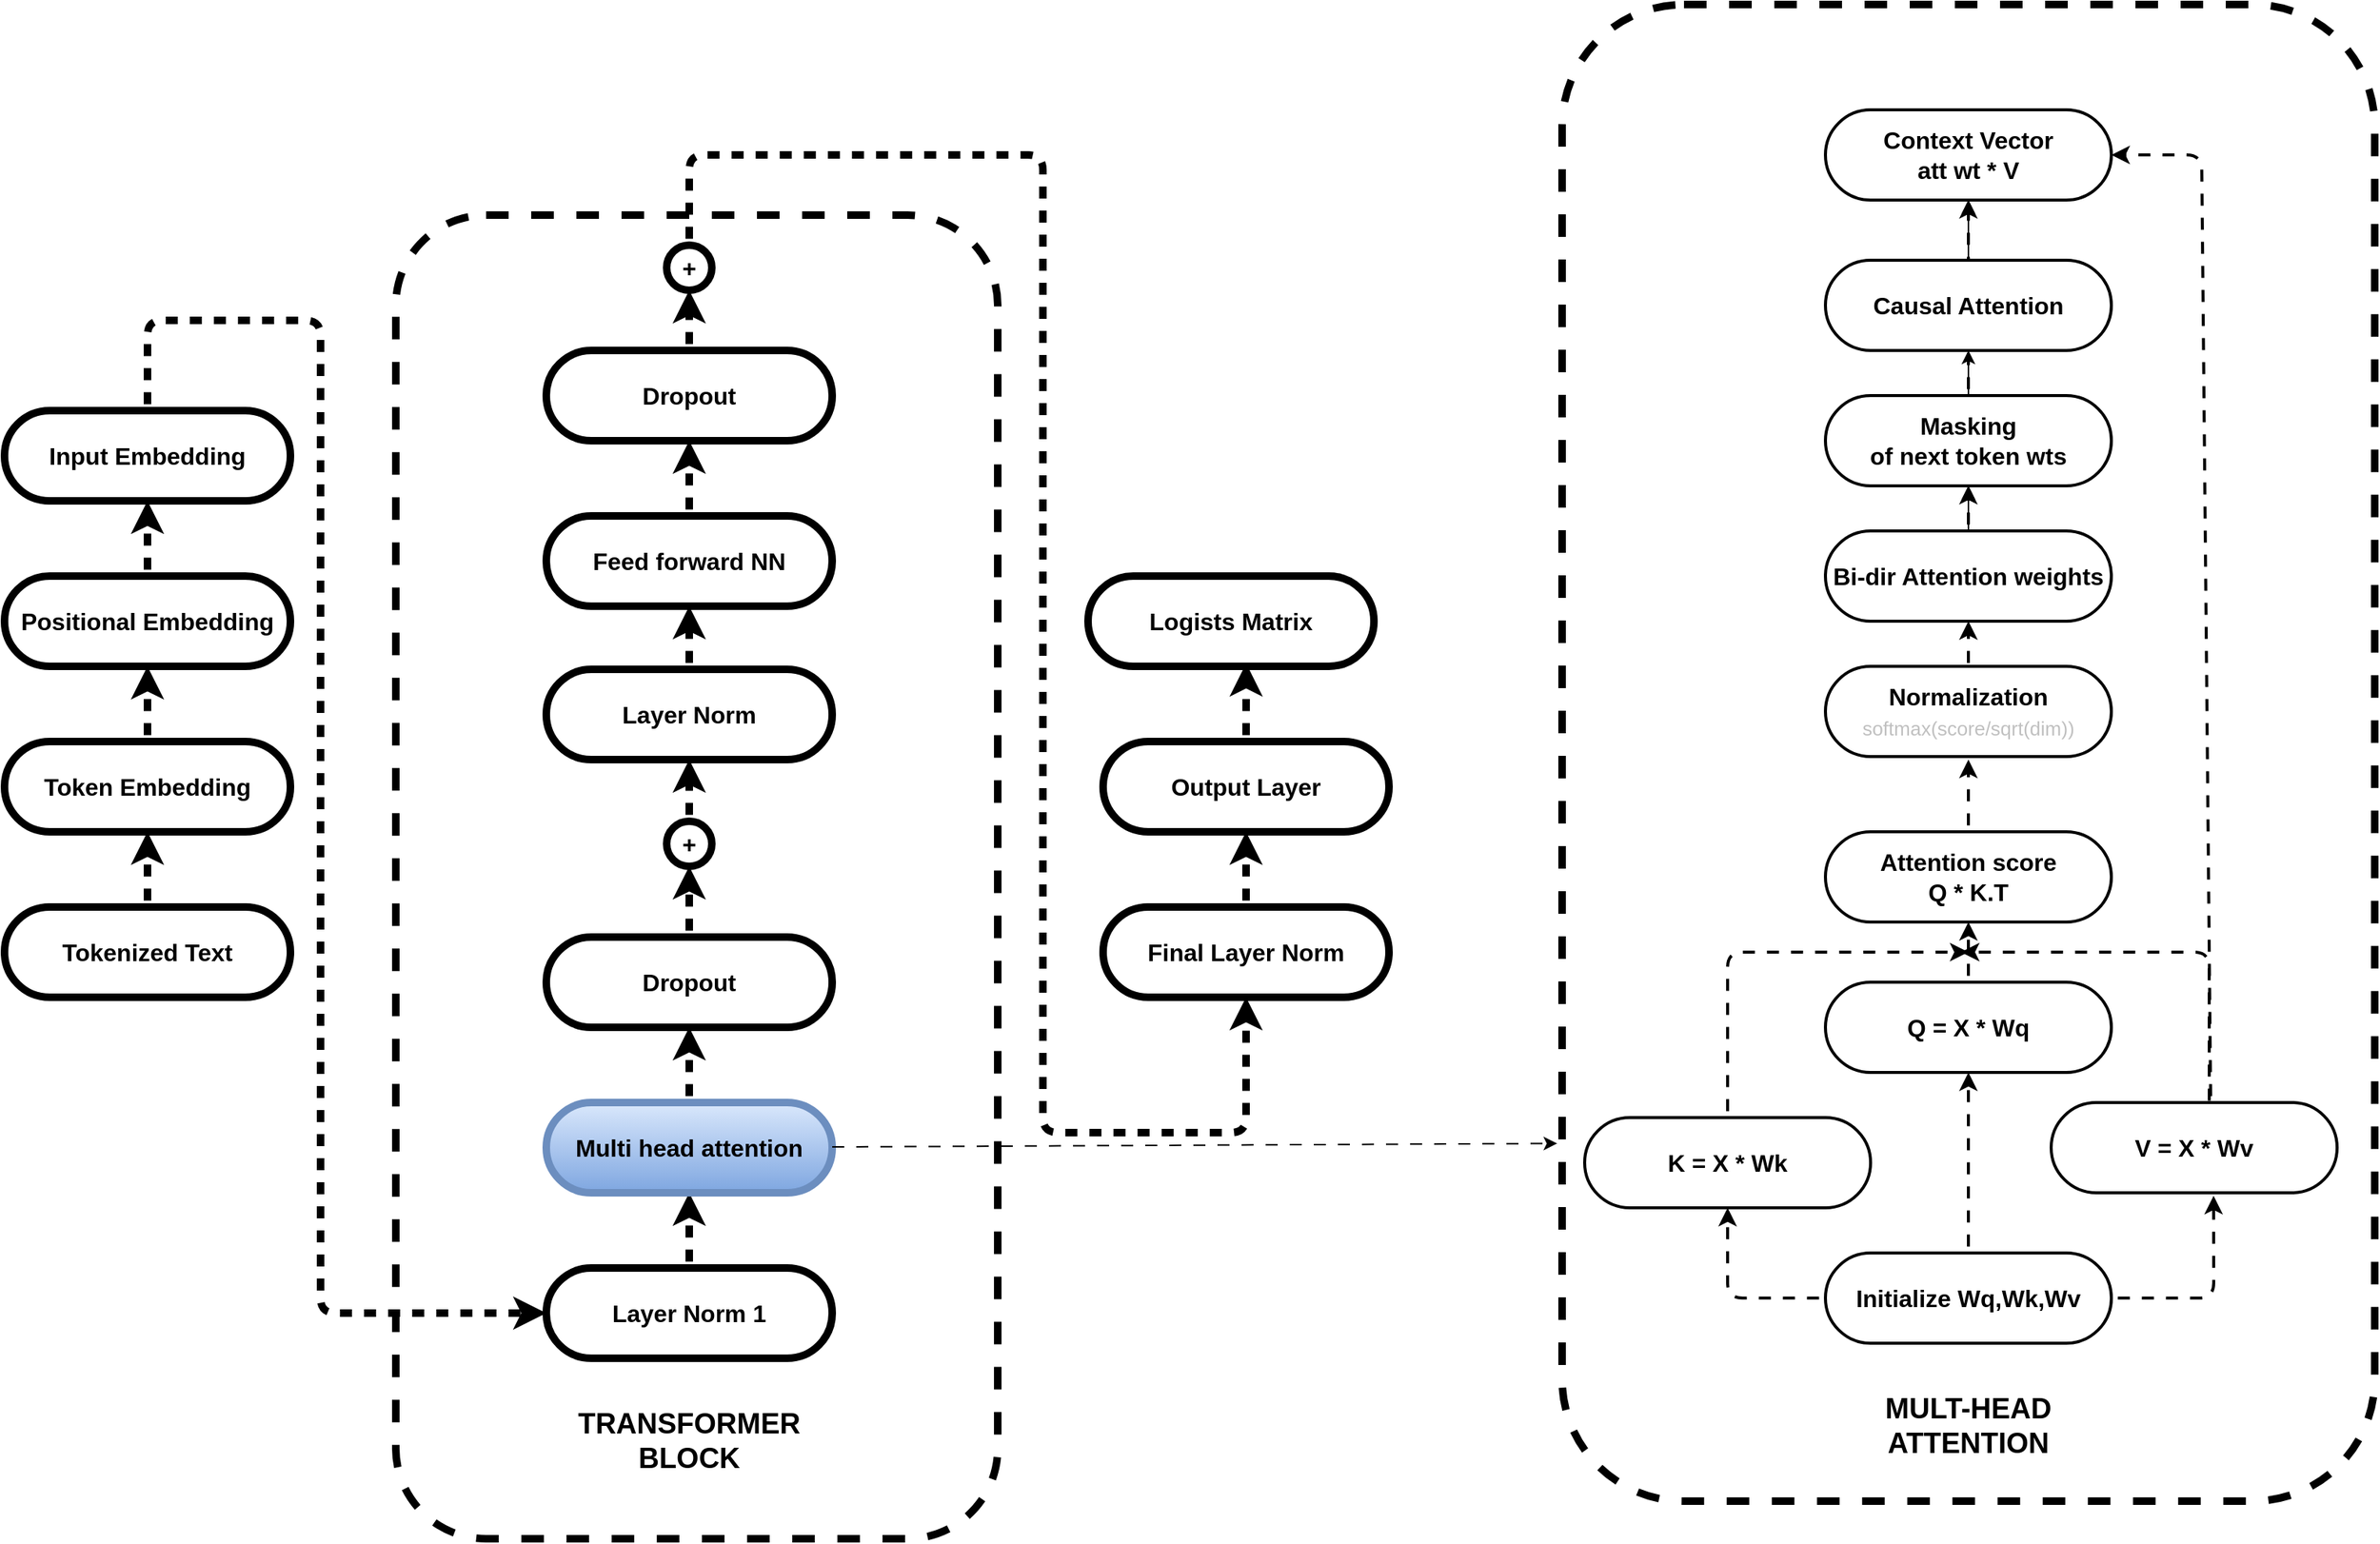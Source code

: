 <mxfile>
    <diagram id="dP2pN3_JtfydULPp_apn" name="Page-1">
        <mxGraphModel dx="1948" dy="1879" grid="1" gridSize="10" guides="1" tooltips="1" connect="1" arrows="1" fold="1" page="1" pageScale="1" pageWidth="850" pageHeight="1100" math="0" shadow="0">
            <root>
                <mxCell id="0"/>
                <mxCell id="1" parent="0"/>
                <mxCell id="25" value="" style="rounded=1;whiteSpace=wrap;html=1;dashed=1;fontSize=16;fontStyle=1;strokeWidth=5;" parent="1" vertex="1">
                    <mxGeometry x="240" y="10" width="400" height="880" as="geometry"/>
                </mxCell>
                <mxCell id="6" value="" style="edgeStyle=none;html=1;fontSize=16;fontStyle=1;strokeWidth=5;flowAnimation=1;" parent="1" source="4" target="5" edge="1">
                    <mxGeometry relative="1" as="geometry"/>
                </mxCell>
                <mxCell id="4" value="Tokenized Text" style="html=1;dashed=0;whiteSpace=wrap;shape=mxgraph.dfd.start;fontSize=16;fontStyle=1;strokeWidth=5;" parent="1" vertex="1">
                    <mxGeometry x="-20" y="470" width="190" height="60" as="geometry"/>
                </mxCell>
                <mxCell id="8" value="" style="edgeStyle=none;html=1;fontSize=16;fontStyle=1;strokeWidth=5;flowAnimation=1;" parent="1" source="5" target="7" edge="1">
                    <mxGeometry relative="1" as="geometry"/>
                </mxCell>
                <mxCell id="5" value="Token Embedding" style="html=1;dashed=0;whiteSpace=wrap;shape=mxgraph.dfd.start;fontSize=16;fontStyle=1;strokeWidth=5;" parent="1" vertex="1">
                    <mxGeometry x="-20" y="360" width="190" height="60" as="geometry"/>
                </mxCell>
                <mxCell id="7" value="Positional Embedding" style="html=1;dashed=0;whiteSpace=wrap;shape=mxgraph.dfd.start;fontSize=16;fontStyle=1;strokeWidth=5;" parent="1" vertex="1">
                    <mxGeometry x="-20" y="250" width="190" height="60" as="geometry"/>
                </mxCell>
                <mxCell id="11" value="" style="edgeStyle=none;html=1;fontSize=16;fontStyle=1;strokeWidth=5;flowAnimation=1;" parent="1" source="9" target="10" edge="1">
                    <mxGeometry relative="1" as="geometry"/>
                </mxCell>
                <mxCell id="9" value="Layer Norm 1" style="html=1;dashed=0;whiteSpace=wrap;shape=mxgraph.dfd.start;fontSize=16;fontStyle=1;strokeWidth=5;" parent="1" vertex="1">
                    <mxGeometry x="340" y="710" width="190" height="60" as="geometry"/>
                </mxCell>
                <mxCell id="13" value="" style="edgeStyle=none;html=1;fontSize=16;fontStyle=1;strokeWidth=5;flowAnimation=1;" parent="1" source="10" target="12" edge="1">
                    <mxGeometry relative="1" as="geometry"/>
                </mxCell>
                <mxCell id="10" value="Multi head attention" style="html=1;dashed=0;whiteSpace=wrap;shape=mxgraph.dfd.start;fontSize=16;fontStyle=1;fillColor=#dae8fc;gradientColor=#7ea6e0;strokeColor=#6c8ebf;strokeWidth=5;" parent="1" vertex="1">
                    <mxGeometry x="340" y="600" width="190" height="60" as="geometry"/>
                </mxCell>
                <mxCell id="15" value="" style="edgeStyle=none;html=1;fontSize=16;fontStyle=1;strokeWidth=5;flowAnimation=1;" parent="1" source="12" target="14" edge="1">
                    <mxGeometry relative="1" as="geometry"/>
                </mxCell>
                <mxCell id="12" value="Dropout" style="html=1;dashed=0;whiteSpace=wrap;shape=mxgraph.dfd.start;fontSize=16;fontStyle=1;strokeWidth=5;" parent="1" vertex="1">
                    <mxGeometry x="340" y="490" width="190" height="60" as="geometry"/>
                </mxCell>
                <mxCell id="21" value="" style="edgeStyle=none;html=1;fontSize=16;fontStyle=1;strokeWidth=5;flowAnimation=1;" parent="1" source="14" target="16" edge="1">
                    <mxGeometry relative="1" as="geometry"/>
                </mxCell>
                <mxCell id="14" value="+" style="shape=ellipse;html=1;dashed=0;whiteSpace=wrap;aspect=fixed;perimeter=ellipsePerimeter;fontSize=16;fontStyle=1;strokeWidth=5;" parent="1" vertex="1">
                    <mxGeometry x="420" y="413" width="30" height="30" as="geometry"/>
                </mxCell>
                <mxCell id="18" value="" style="edgeStyle=none;html=1;fontSize=16;fontStyle=1;strokeWidth=5;flowAnimation=1;" parent="1" source="16" target="17" edge="1">
                    <mxGeometry relative="1" as="geometry"/>
                </mxCell>
                <mxCell id="16" value="Layer Norm" style="html=1;dashed=0;whiteSpace=wrap;shape=mxgraph.dfd.start;fontSize=16;fontStyle=1;strokeWidth=5;" parent="1" vertex="1">
                    <mxGeometry x="340" y="312" width="190" height="60" as="geometry"/>
                </mxCell>
                <mxCell id="20" value="" style="edgeStyle=none;html=1;fontSize=16;fontStyle=1;strokeWidth=5;flowAnimation=1;" parent="1" source="17" target="19" edge="1">
                    <mxGeometry relative="1" as="geometry"/>
                </mxCell>
                <mxCell id="17" value="Feed forward NN" style="html=1;dashed=0;whiteSpace=wrap;shape=mxgraph.dfd.start;fontSize=16;fontStyle=1;strokeWidth=5;" parent="1" vertex="1">
                    <mxGeometry x="340" y="210" width="190" height="60" as="geometry"/>
                </mxCell>
                <mxCell id="24" style="edgeStyle=none;html=1;entryX=0.5;entryY=1;entryDx=0;entryDy=0;fontSize=16;fontStyle=1;strokeWidth=5;flowAnimation=1;" parent="1" source="19" target="22" edge="1">
                    <mxGeometry relative="1" as="geometry"/>
                </mxCell>
                <mxCell id="19" value="Dropout" style="html=1;dashed=0;whiteSpace=wrap;shape=mxgraph.dfd.start;fontSize=16;fontStyle=1;strokeWidth=5;" parent="1" vertex="1">
                    <mxGeometry x="340" y="100" width="190" height="60" as="geometry"/>
                </mxCell>
                <mxCell id="22" value="+" style="shape=ellipse;html=1;dashed=0;whiteSpace=wrap;aspect=fixed;perimeter=ellipsePerimeter;fontSize=16;fontStyle=1;strokeWidth=5;" parent="1" vertex="1">
                    <mxGeometry x="420" y="30" width="30" height="30" as="geometry"/>
                </mxCell>
                <mxCell id="26" value="Final Layer Norm" style="html=1;dashed=0;whiteSpace=wrap;shape=mxgraph.dfd.start;fontSize=16;fontStyle=1;strokeWidth=5;" parent="1" vertex="1">
                    <mxGeometry x="710" y="470" width="190" height="60" as="geometry"/>
                </mxCell>
                <mxCell id="27" value="Output Layer" style="html=1;dashed=0;whiteSpace=wrap;shape=mxgraph.dfd.start;fontSize=16;fontStyle=1;strokeWidth=5;" parent="1" vertex="1">
                    <mxGeometry x="710" y="360" width="190" height="60" as="geometry"/>
                </mxCell>
                <mxCell id="28" style="edgeStyle=none;html=1;entryX=0.5;entryY=1;entryDx=0;entryDy=0;entryPerimeter=0;fontSize=16;fontStyle=1;strokeWidth=5;flowAnimation=1;" parent="1" source="26" target="27" edge="1">
                    <mxGeometry relative="1" as="geometry"/>
                </mxCell>
                <mxCell id="31" value="Logists Matrix" style="html=1;dashed=0;whiteSpace=wrap;shape=mxgraph.dfd.start;fontSize=16;fontStyle=1;strokeWidth=5;" parent="1" vertex="1">
                    <mxGeometry x="700" y="250" width="190" height="60" as="geometry"/>
                </mxCell>
                <mxCell id="32" style="edgeStyle=none;html=1;entryX=0.553;entryY=0.967;entryDx=0;entryDy=0;entryPerimeter=0;fontSize=16;fontStyle=1;strokeWidth=5;flowAnimation=1;" parent="1" source="27" target="31" edge="1">
                    <mxGeometry relative="1" as="geometry"/>
                </mxCell>
                <mxCell id="36" value="" style="endArrow=classic;html=1;exitX=0.5;exitY=0;exitDx=0;exitDy=0;entryX=0.5;entryY=0.5;entryDx=0;entryDy=30;entryPerimeter=0;fontSize=16;fontStyle=1;strokeWidth=5;flowAnimation=1;" parent="1" source="22" target="26" edge="1">
                    <mxGeometry width="50" height="50" relative="1" as="geometry">
                        <mxPoint x="660" y="80" as="sourcePoint"/>
                        <mxPoint x="680" y="510" as="targetPoint"/>
                        <Array as="points">
                            <mxPoint x="435" y="-30"/>
                            <mxPoint x="670" y="-30"/>
                            <mxPoint x="670" y="240"/>
                            <mxPoint x="670" y="620"/>
                            <mxPoint x="805" y="620"/>
                        </Array>
                    </mxGeometry>
                </mxCell>
                <mxCell id="37" value="" style="endArrow=classic;html=1;entryX=0;entryY=0.5;entryDx=0;entryDy=0;entryPerimeter=0;fontSize=16;fontStyle=1;strokeWidth=5;flowAnimation=1;exitX=0.5;exitY=0.5;exitDx=0;exitDy=-30;exitPerimeter=0;" parent="1" source="39" target="9" edge="1">
                    <mxGeometry width="50" height="50" relative="1" as="geometry">
                        <mxPoint x="80" y="120" as="sourcePoint"/>
                        <mxPoint x="470" y="290" as="targetPoint"/>
                        <Array as="points">
                            <mxPoint x="75" y="80"/>
                            <mxPoint x="190" y="80"/>
                            <mxPoint x="190" y="200"/>
                            <mxPoint x="190" y="740"/>
                        </Array>
                    </mxGeometry>
                </mxCell>
                <mxCell id="38" value="TRANSFORMER BLOCK" style="text;html=1;align=center;verticalAlign=middle;whiteSpace=wrap;rounded=0;strokeWidth=2;fontSize=19;fontStyle=1" parent="1" vertex="1">
                    <mxGeometry x="405" y="810" width="60" height="30" as="geometry"/>
                </mxCell>
                <mxCell id="39" value="Input Embedding" style="html=1;dashed=0;whiteSpace=wrap;shape=mxgraph.dfd.start;fontSize=16;fontStyle=1;strokeWidth=5;" parent="1" vertex="1">
                    <mxGeometry x="-20" y="140" width="190" height="60" as="geometry"/>
                </mxCell>
                <mxCell id="40" style="edgeStyle=none;html=1;entryX=0.5;entryY=0.5;entryDx=0;entryDy=30;entryPerimeter=0;strokeWidth=5;flowAnimation=1;" parent="1" source="7" target="39" edge="1">
                    <mxGeometry relative="1" as="geometry"/>
                </mxCell>
                <mxCell id="41" value="" style="rounded=1;whiteSpace=wrap;html=1;dashed=1;fontSize=16;fontStyle=1;strokeWidth=5;fillColor=none;gradientColor=#7ea6e0;strokeColor=#000000;" parent="1" vertex="1">
                    <mxGeometry x="1015" y="-130" width="540" height="995" as="geometry"/>
                </mxCell>
                <mxCell id="42" value="MULT-HEAD ATTENTION" style="text;html=1;align=center;verticalAlign=middle;whiteSpace=wrap;rounded=0;strokeWidth=2;fontSize=19;fontStyle=1" parent="1" vertex="1">
                    <mxGeometry x="1220" y="800" width="130" height="30" as="geometry"/>
                </mxCell>
                <mxCell id="43" style="edgeStyle=none;html=1;entryX=-0.006;entryY=0.761;entryDx=0;entryDy=0;entryPerimeter=0;dashed=1;dashPattern=8 8;" parent="1" source="10" target="41" edge="1">
                    <mxGeometry relative="1" as="geometry"/>
                </mxCell>
                <mxCell id="46" value="" style="edgeStyle=none;html=1;flowAnimation=1;strokeWidth=2;" parent="1" source="44" target="45" edge="1">
                    <mxGeometry relative="1" as="geometry"/>
                </mxCell>
                <mxCell id="44" value="Initialize Wq,Wk,Wv" style="html=1;dashed=0;whiteSpace=wrap;shape=mxgraph.dfd.start;fontSize=16;fontStyle=1;strokeWidth=2;" parent="1" vertex="1">
                    <mxGeometry x="1190" y="700" width="190" height="60" as="geometry"/>
                </mxCell>
                <mxCell id="48" value="" style="edgeStyle=none;html=1;flowAnimation=1;strokeWidth=2;" parent="1" source="45" target="47" edge="1">
                    <mxGeometry relative="1" as="geometry"/>
                </mxCell>
                <mxCell id="45" value="Q = X * Wq" style="html=1;dashed=0;whiteSpace=wrap;shape=mxgraph.dfd.start;fontSize=16;fontStyle=1;strokeWidth=2;" parent="1" vertex="1">
                    <mxGeometry x="1190" y="520" width="190" height="60" as="geometry"/>
                </mxCell>
                <mxCell id="56" value="" style="edgeStyle=none;html=1;flowAnimation=1;strokeWidth=2;" parent="1" source="47" edge="1">
                    <mxGeometry relative="1" as="geometry">
                        <mxPoint x="1285" y="372" as="targetPoint"/>
                    </mxGeometry>
                </mxCell>
                <mxCell id="47" value="Attention score&lt;div&gt;Q * K.T&lt;/div&gt;" style="html=1;dashed=0;whiteSpace=wrap;shape=mxgraph.dfd.start;fontSize=16;fontStyle=1;strokeWidth=2;" parent="1" vertex="1">
                    <mxGeometry x="1190" y="420" width="190" height="60" as="geometry"/>
                </mxCell>
                <mxCell id="49" value="V = X * Wv" style="html=1;dashed=0;whiteSpace=wrap;shape=mxgraph.dfd.start;fontSize=16;fontStyle=1;strokeWidth=2;" parent="1" vertex="1">
                    <mxGeometry x="1340" y="600" width="190" height="60" as="geometry"/>
                </mxCell>
                <mxCell id="50" value="K = X * Wk" style="html=1;dashed=0;whiteSpace=wrap;shape=mxgraph.dfd.start;fontSize=16;fontStyle=1;strokeWidth=2;" parent="1" vertex="1">
                    <mxGeometry x="1030" y="610" width="190" height="60" as="geometry"/>
                </mxCell>
                <mxCell id="51" style="edgeStyle=none;html=1;entryX=0.5;entryY=0.5;entryDx=0;entryDy=30;entryPerimeter=0;flowAnimation=1;strokeWidth=2;" parent="1" source="44" target="50" edge="1">
                    <mxGeometry relative="1" as="geometry">
                        <Array as="points">
                            <mxPoint x="1125" y="730"/>
                        </Array>
                    </mxGeometry>
                </mxCell>
                <mxCell id="52" style="edgeStyle=none;html=1;entryX=0.568;entryY=1.033;entryDx=0;entryDy=0;entryPerimeter=0;flowAnimation=1;strokeWidth=2;" parent="1" source="44" target="49" edge="1">
                    <mxGeometry relative="1" as="geometry">
                        <mxPoint x="1440" y="680" as="targetPoint"/>
                        <Array as="points">
                            <mxPoint x="1448" y="730"/>
                        </Array>
                    </mxGeometry>
                </mxCell>
                <mxCell id="53" style="edgeStyle=none;html=1;flowAnimation=1;strokeWidth=2;" parent="1" source="50" edge="1">
                    <mxGeometry relative="1" as="geometry">
                        <mxPoint x="1285" y="500" as="targetPoint"/>
                        <Array as="points">
                            <mxPoint x="1125" y="500"/>
                            <mxPoint x="1210" y="500"/>
                        </Array>
                    </mxGeometry>
                </mxCell>
                <mxCell id="54" style="edgeStyle=none;html=1;exitX=0.553;exitY=0.05;exitDx=0;exitDy=0;exitPerimeter=0;flowAnimation=1;strokeWidth=2;" parent="1" source="49" edge="1">
                    <mxGeometry relative="1" as="geometry">
                        <mxPoint x="1280" y="500" as="targetPoint"/>
                        <Array as="points">
                            <mxPoint x="1445" y="500"/>
                        </Array>
                    </mxGeometry>
                </mxCell>
                <mxCell id="58" value="" style="edgeStyle=none;html=1;flowAnimation=1;strokeWidth=2;" parent="1" target="57" edge="1">
                    <mxGeometry relative="1" as="geometry">
                        <mxPoint x="1285" y="312" as="sourcePoint"/>
                    </mxGeometry>
                </mxCell>
                <mxCell id="62" value="" style="edgeStyle=none;html=1;flowAnimation=1;strokeWidth=2;" parent="1" source="64" target="61" edge="1">
                    <mxGeometry relative="1" as="geometry"/>
                </mxCell>
                <mxCell id="65" value="" style="edgeStyle=none;html=1;" edge="1" parent="1" source="57" target="64">
                    <mxGeometry relative="1" as="geometry"/>
                </mxCell>
                <mxCell id="57" value="Bi-dir Attention weights" style="html=1;dashed=0;whiteSpace=wrap;shape=mxgraph.dfd.start;fontSize=16;fontStyle=1;strokeWidth=2;" parent="1" vertex="1">
                    <mxGeometry x="1190" y="220" width="190" height="60" as="geometry"/>
                </mxCell>
                <mxCell id="59" value="Normalization&lt;div&gt;&lt;span style=&quot;color: rgb(192, 192, 192); font-weight: normal;&quot;&gt;&lt;font style=&quot;font-size: 13px;&quot;&gt;softmax(score/sqrt(dim))&lt;/font&gt;&lt;/span&gt;&lt;/div&gt;" style="html=1;dashed=0;whiteSpace=wrap;shape=mxgraph.dfd.start;fontSize=16;fontStyle=1;strokeWidth=2;" parent="1" vertex="1">
                    <mxGeometry x="1190" y="310" width="190" height="60" as="geometry"/>
                </mxCell>
                <mxCell id="61" value="Context Vector&lt;div&gt;att wt * V&lt;/div&gt;" style="html=1;dashed=0;whiteSpace=wrap;shape=mxgraph.dfd.start;fontSize=16;fontStyle=1;strokeWidth=2;" parent="1" vertex="1">
                    <mxGeometry x="1190" y="-60" width="190" height="60" as="geometry"/>
                </mxCell>
                <mxCell id="63" value="" style="endArrow=classic;html=1;entryX=1;entryY=0.5;entryDx=0;entryDy=0;entryPerimeter=0;flowAnimation=1;strokeWidth=2;" parent="1" edge="1" target="61">
                    <mxGeometry width="50" height="50" relative="1" as="geometry">
                        <mxPoint x="1446" y="600" as="sourcePoint"/>
                        <mxPoint x="1383" y="132" as="targetPoint"/>
                        <Array as="points">
                            <mxPoint x="1440" y="-30"/>
                        </Array>
                    </mxGeometry>
                </mxCell>
                <mxCell id="66" value="" style="edgeStyle=none;html=1;flowAnimation=1;strokeWidth=2;" edge="1" parent="1" source="57" target="64">
                    <mxGeometry relative="1" as="geometry">
                        <mxPoint x="1285" y="200" as="sourcePoint"/>
                        <mxPoint x="1285" as="targetPoint"/>
                    </mxGeometry>
                </mxCell>
                <mxCell id="67" value="" style="edgeStyle=none;html=1;" edge="1" parent="1" source="64" target="61">
                    <mxGeometry relative="1" as="geometry"/>
                </mxCell>
                <mxCell id="69" value="" style="edgeStyle=none;html=1;" edge="1" parent="1" source="64" target="68">
                    <mxGeometry relative="1" as="geometry"/>
                </mxCell>
                <mxCell id="64" value="Masking&lt;div&gt;of next token wts&lt;/div&gt;" style="html=1;dashed=0;whiteSpace=wrap;shape=mxgraph.dfd.start;fontSize=16;fontStyle=1;strokeWidth=2;" vertex="1" parent="1">
                    <mxGeometry x="1190" y="130" width="190" height="60" as="geometry"/>
                </mxCell>
                <mxCell id="68" value="Causal Attention" style="html=1;dashed=0;whiteSpace=wrap;shape=mxgraph.dfd.start;fontSize=16;fontStyle=1;strokeWidth=2;" vertex="1" parent="1">
                    <mxGeometry x="1190" y="40" width="190" height="60" as="geometry"/>
                </mxCell>
            </root>
        </mxGraphModel>
    </diagram>
</mxfile>